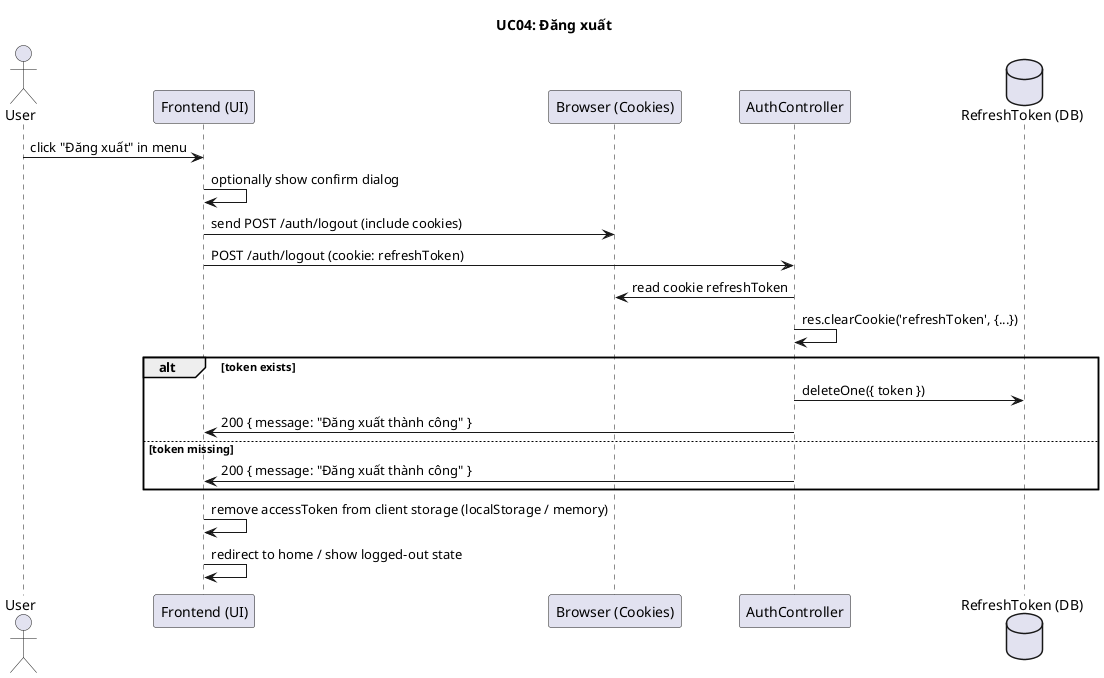 @startuml UC04_Logout_Main

title UC04: Đăng xuất

actor User
participant Frontend as "Frontend (UI)"
participant Browser as "Browser (Cookies)"
participant AuthController as "AuthController"
database RefreshTokenDB as "RefreshToken (DB)"

User -> Frontend: click "Đăng xuất" in menu
Frontend -> Frontend: optionally show confirm dialog
Frontend -> Browser: send POST /auth/logout (include cookies)
Frontend -> AuthController: POST /auth/logout (cookie: refreshToken)
AuthController -> Browser: read cookie refreshToken
AuthController -> AuthController: res.clearCookie('refreshToken', {...})
alt token exists
  AuthController -> RefreshTokenDB: deleteOne({ token })
  AuthController -> Frontend: 200 { message: "Đăng xuất thành công" }
else token missing
  AuthController -> Frontend: 200 { message: "Đăng xuất thành công" }
end
Frontend -> Frontend: remove accessToken from client storage (localStorage / memory)
Frontend -> Frontend: redirect to home / show logged-out state
@enduml
